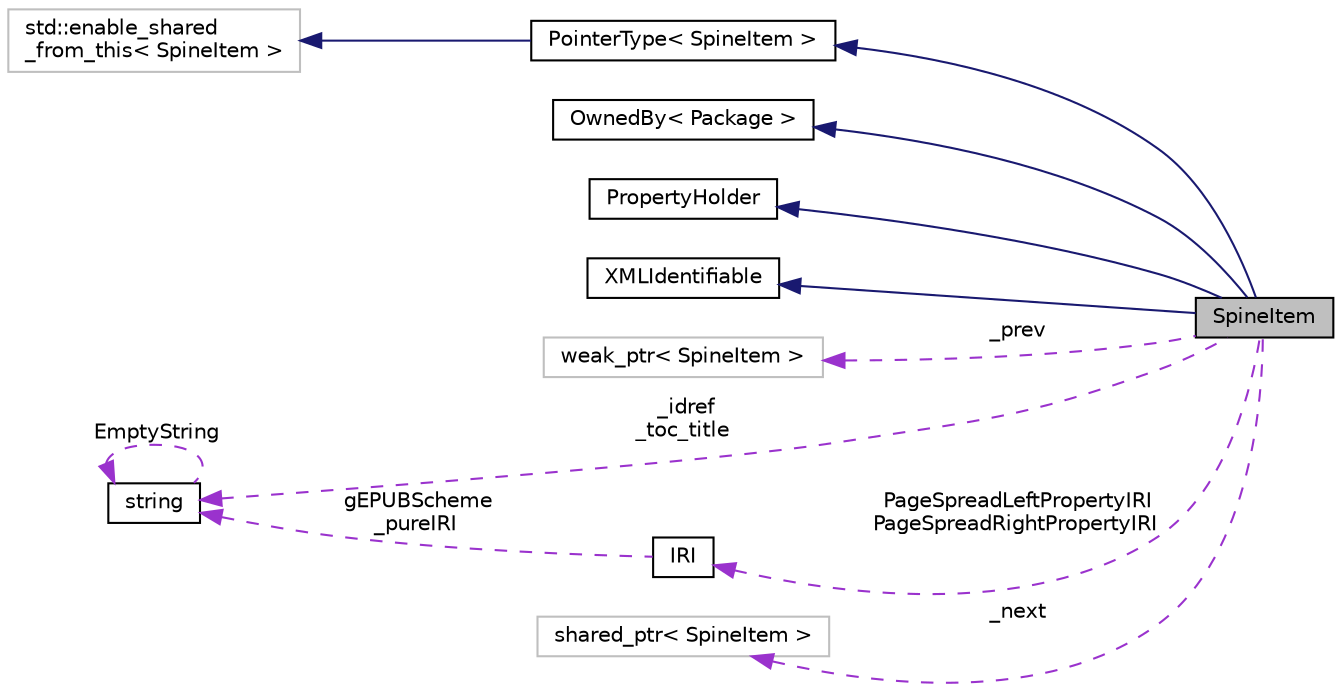 digraph "SpineItem"
{
  edge [fontname="Helvetica",fontsize="10",labelfontname="Helvetica",labelfontsize="10"];
  node [fontname="Helvetica",fontsize="10",shape=record];
  rankdir="LR";
  Node1 [label="SpineItem",height=0.2,width=0.4,color="black", fillcolor="grey75", style="filled" fontcolor="black"];
  Node2 -> Node1 [dir="back",color="midnightblue",fontsize="10",style="solid",fontname="Helvetica"];
  Node2 [label="PointerType\< SpineItem \>",height=0.2,width=0.4,color="black", fillcolor="white", style="filled",URL="$class_pointer_type.xhtml"];
  Node3 -> Node2 [dir="back",color="midnightblue",fontsize="10",style="solid",fontname="Helvetica"];
  Node3 [label="std::enable_shared\l_from_this\< SpineItem \>",height=0.2,width=0.4,color="grey75", fillcolor="white", style="filled"];
  Node4 -> Node1 [dir="back",color="midnightblue",fontsize="10",style="solid",fontname="Helvetica"];
  Node4 [label="OwnedBy\< Package \>",height=0.2,width=0.4,color="black", fillcolor="white", style="filled",URL="$class_owned_by.xhtml"];
  Node5 -> Node1 [dir="back",color="midnightblue",fontsize="10",style="solid",fontname="Helvetica"];
  Node5 [label="PropertyHolder",height=0.2,width=0.4,color="black", fillcolor="white", style="filled",URL="$class_property_holder.xhtml"];
  Node6 -> Node1 [dir="back",color="midnightblue",fontsize="10",style="solid",fontname="Helvetica"];
  Node6 [label="XMLIdentifiable",height=0.2,width=0.4,color="black", fillcolor="white", style="filled",URL="$class_x_m_l_identifiable.xhtml"];
  Node7 -> Node1 [dir="back",color="darkorchid3",fontsize="10",style="dashed",label=" _prev" ,fontname="Helvetica"];
  Node7 [label="weak_ptr\< SpineItem \>",height=0.2,width=0.4,color="grey75", fillcolor="white", style="filled"];
  Node8 -> Node1 [dir="back",color="darkorchid3",fontsize="10",style="dashed",label=" _idref\n_toc_title" ,fontname="Helvetica"];
  Node8 [label="string",height=0.2,width=0.4,color="black", fillcolor="white", style="filled",URL="$classstring.xhtml"];
  Node8 -> Node8 [dir="back",color="darkorchid3",fontsize="10",style="dashed",label=" EmptyString" ,fontname="Helvetica"];
  Node9 -> Node1 [dir="back",color="darkorchid3",fontsize="10",style="dashed",label=" _next" ,fontname="Helvetica"];
  Node9 [label="shared_ptr\< SpineItem \>",height=0.2,width=0.4,color="grey75", fillcolor="white", style="filled"];
  Node10 -> Node1 [dir="back",color="darkorchid3",fontsize="10",style="dashed",label=" PageSpreadLeftPropertyIRI\nPageSpreadRightPropertyIRI" ,fontname="Helvetica"];
  Node10 [label="IRI",height=0.2,width=0.4,color="black", fillcolor="white", style="filled",URL="$class_i_r_i.xhtml"];
  Node8 -> Node10 [dir="back",color="darkorchid3",fontsize="10",style="dashed",label=" gEPUBScheme\n_pureIRI" ,fontname="Helvetica"];
}
